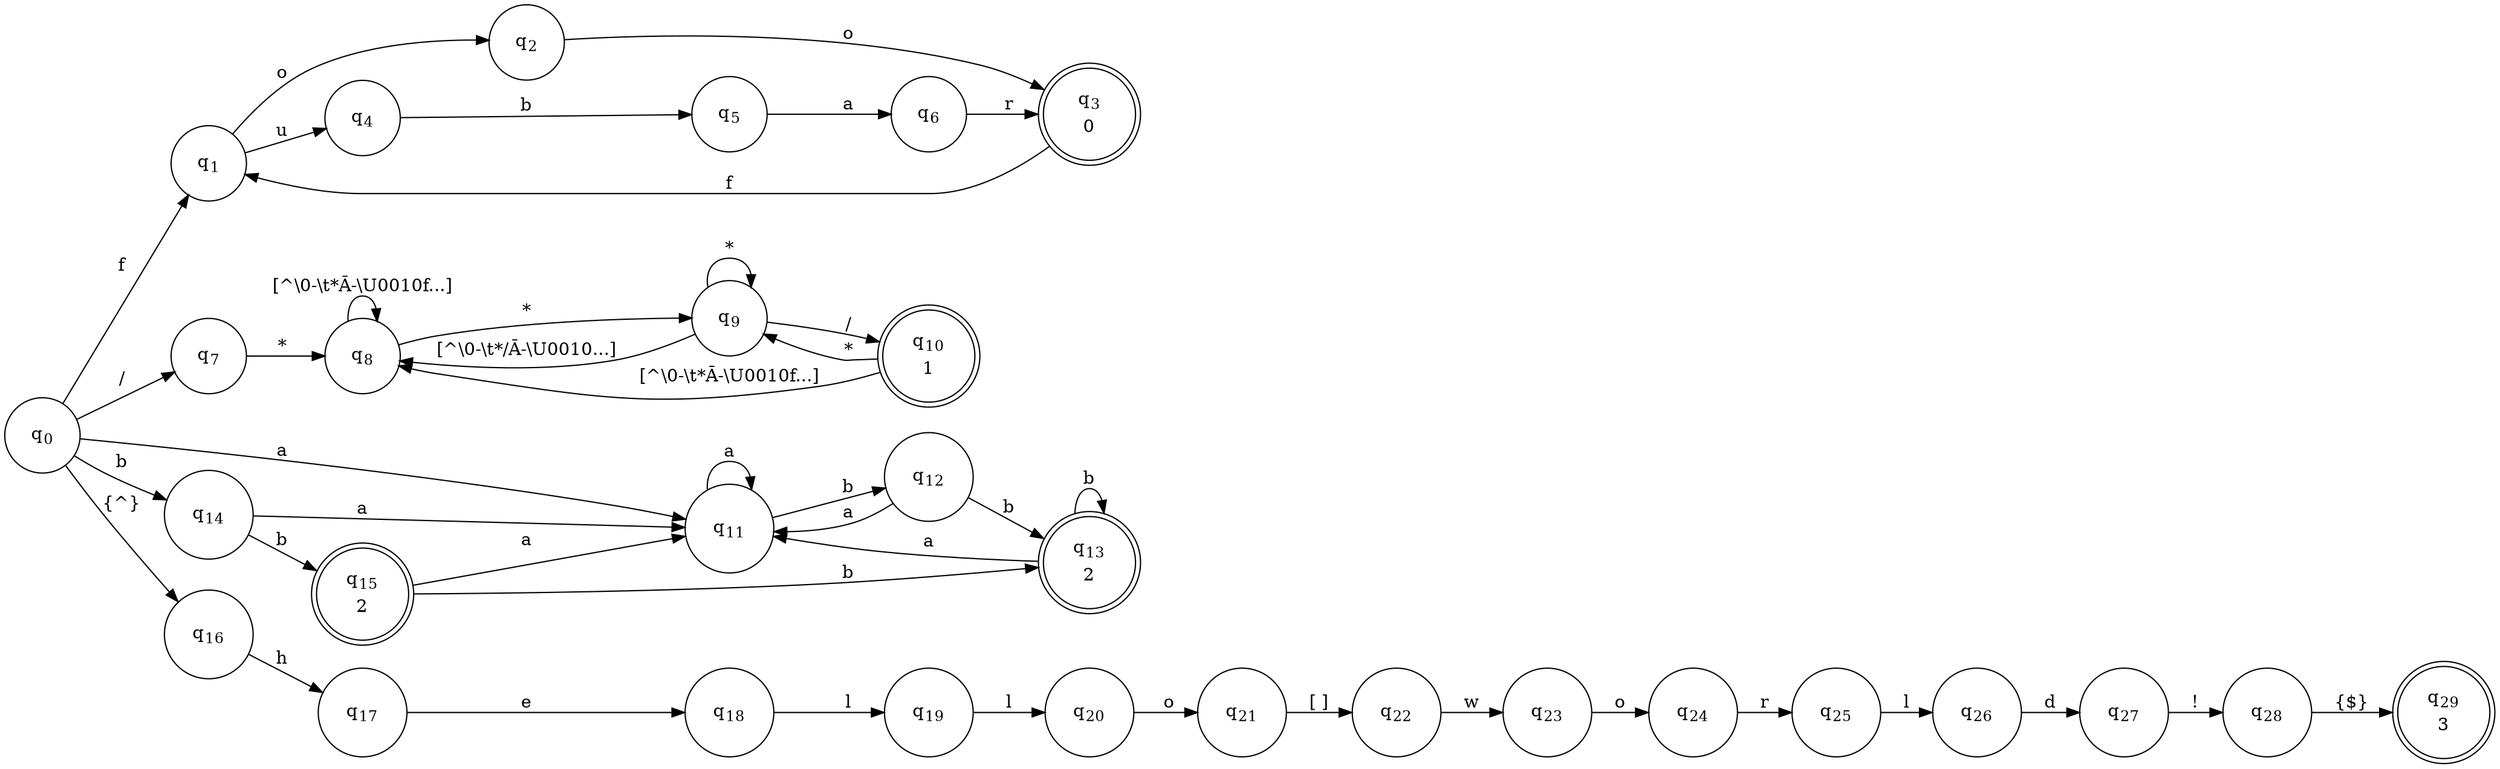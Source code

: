 digraph FA {
rankdir=LR
node [shape=circle]
q0->q1 [label="f"]
q0->q7 [label="/"]
q0->q11 [label="a"]
q0->q14 [label="b"]
q0->q16 [label="{^}"]
q1->q2 [label="o"]
q1->q4 [label="u"]
q2->q3 [label="o"]
q3->q1 [label="f"]
q4->q5 [label="b"]
q5->q6 [label="a"]
q6->q3 [label="r"]
q7->q8 [label="*"]
q8->q9 [label="*"]
q8->q8 [label="[^\\0-\\t*Ā-\\U0010f...]"]
q9->q10 [label="/"]
q9->q9 [label="*"]
q9->q8 [label="[^\\0-\\t*/Ā-\\U0010...]"]
q10->q9 [label="*"]
q10->q8 [label="[^\\0-\\t*Ā-\\U0010f...]"]
q11->q12 [label="b"]
q11->q11 [label="a"]
q12->q13 [label="b"]
q12->q11 [label="a"]
q13->q13 [label="b"]
q13->q11 [label="a"]
q14->q15 [label="b"]
q14->q11 [label="a"]
q15->q13 [label="b"]
q15->q11 [label="a"]
q16->q17 [label="h"]
q17->q18 [label="e"]
q18->q19 [label="l"]
q19->q20 [label="l"]
q20->q21 [label="o"]
q21->q22 [label="[ ]"]
q22->q23 [label="w"]
q23->q24 [label="o"]
q24->q25 [label="r"]
q25->q26 [label="l"]
q26->q27 [label="d"]
q27->q28 [label="!"]
q28->q29 [label="{$}"]
q0 [label=<<TABLE BORDER="0"><TR><TD>q<SUB>0</SUB></TD></TR></TABLE>>]
q1 [label=<<TABLE BORDER="0"><TR><TD>q<SUB>1</SUB></TD></TR></TABLE>>]
q2 [label=<<TABLE BORDER="0"><TR><TD>q<SUB>2</SUB></TD></TR></TABLE>>]
q3 [label=<<TABLE BORDER="0"><TR><TD>q<SUB>3</SUB></TD></TR><TR><TD>0</TD></TR></TABLE>>,shape=doublecircle]
q4 [label=<<TABLE BORDER="0"><TR><TD>q<SUB>4</SUB></TD></TR></TABLE>>]
q5 [label=<<TABLE BORDER="0"><TR><TD>q<SUB>5</SUB></TD></TR></TABLE>>]
q6 [label=<<TABLE BORDER="0"><TR><TD>q<SUB>6</SUB></TD></TR></TABLE>>]
q7 [label=<<TABLE BORDER="0"><TR><TD>q<SUB>7</SUB></TD></TR></TABLE>>]
q8 [label=<<TABLE BORDER="0"><TR><TD>q<SUB>8</SUB></TD></TR></TABLE>>]
q9 [label=<<TABLE BORDER="0"><TR><TD>q<SUB>9</SUB></TD></TR></TABLE>>]
q10 [label=<<TABLE BORDER="0"><TR><TD>q<SUB>10</SUB></TD></TR><TR><TD>1</TD></TR></TABLE>>,shape=doublecircle]
q11 [label=<<TABLE BORDER="0"><TR><TD>q<SUB>11</SUB></TD></TR></TABLE>>]
q12 [label=<<TABLE BORDER="0"><TR><TD>q<SUB>12</SUB></TD></TR></TABLE>>]
q13 [label=<<TABLE BORDER="0"><TR><TD>q<SUB>13</SUB></TD></TR><TR><TD>2</TD></TR></TABLE>>,shape=doublecircle]
q14 [label=<<TABLE BORDER="0"><TR><TD>q<SUB>14</SUB></TD></TR></TABLE>>]
q15 [label=<<TABLE BORDER="0"><TR><TD>q<SUB>15</SUB></TD></TR><TR><TD>2</TD></TR></TABLE>>,shape=doublecircle]
q16 [label=<<TABLE BORDER="0"><TR><TD>q<SUB>16</SUB></TD></TR></TABLE>>]
q17 [label=<<TABLE BORDER="0"><TR><TD>q<SUB>17</SUB></TD></TR></TABLE>>]
q18 [label=<<TABLE BORDER="0"><TR><TD>q<SUB>18</SUB></TD></TR></TABLE>>]
q19 [label=<<TABLE BORDER="0"><TR><TD>q<SUB>19</SUB></TD></TR></TABLE>>]
q20 [label=<<TABLE BORDER="0"><TR><TD>q<SUB>20</SUB></TD></TR></TABLE>>]
q21 [label=<<TABLE BORDER="0"><TR><TD>q<SUB>21</SUB></TD></TR></TABLE>>]
q22 [label=<<TABLE BORDER="0"><TR><TD>q<SUB>22</SUB></TD></TR></TABLE>>]
q23 [label=<<TABLE BORDER="0"><TR><TD>q<SUB>23</SUB></TD></TR></TABLE>>]
q24 [label=<<TABLE BORDER="0"><TR><TD>q<SUB>24</SUB></TD></TR></TABLE>>]
q25 [label=<<TABLE BORDER="0"><TR><TD>q<SUB>25</SUB></TD></TR></TABLE>>]
q26 [label=<<TABLE BORDER="0"><TR><TD>q<SUB>26</SUB></TD></TR></TABLE>>]
q27 [label=<<TABLE BORDER="0"><TR><TD>q<SUB>27</SUB></TD></TR></TABLE>>]
q28 [label=<<TABLE BORDER="0"><TR><TD>q<SUB>28</SUB></TD></TR></TABLE>>]
q29 [label=<<TABLE BORDER="0"><TR><TD>q<SUB>29</SUB></TD></TR><TR><TD>3</TD></TR></TABLE>>,shape=doublecircle]
q3,q10,q13,q15,q29 [shape=doublecircle]
}
